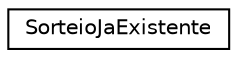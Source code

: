 digraph "Graphical Class Hierarchy"
{
 // LATEX_PDF_SIZE
  edge [fontname="Helvetica",fontsize="10",labelfontname="Helvetica",labelfontsize="10"];
  node [fontname="Helvetica",fontsize="10",shape=record];
  rankdir="LR";
  Node0 [label="SorteioJaExistente",height=0.2,width=0.4,color="black", fillcolor="white", style="filled",URL="$structSorteioJaExistente.html",tooltip="Exceção lançada quando tenta-se adicionar um sorteio que já existe na lista."];
}
